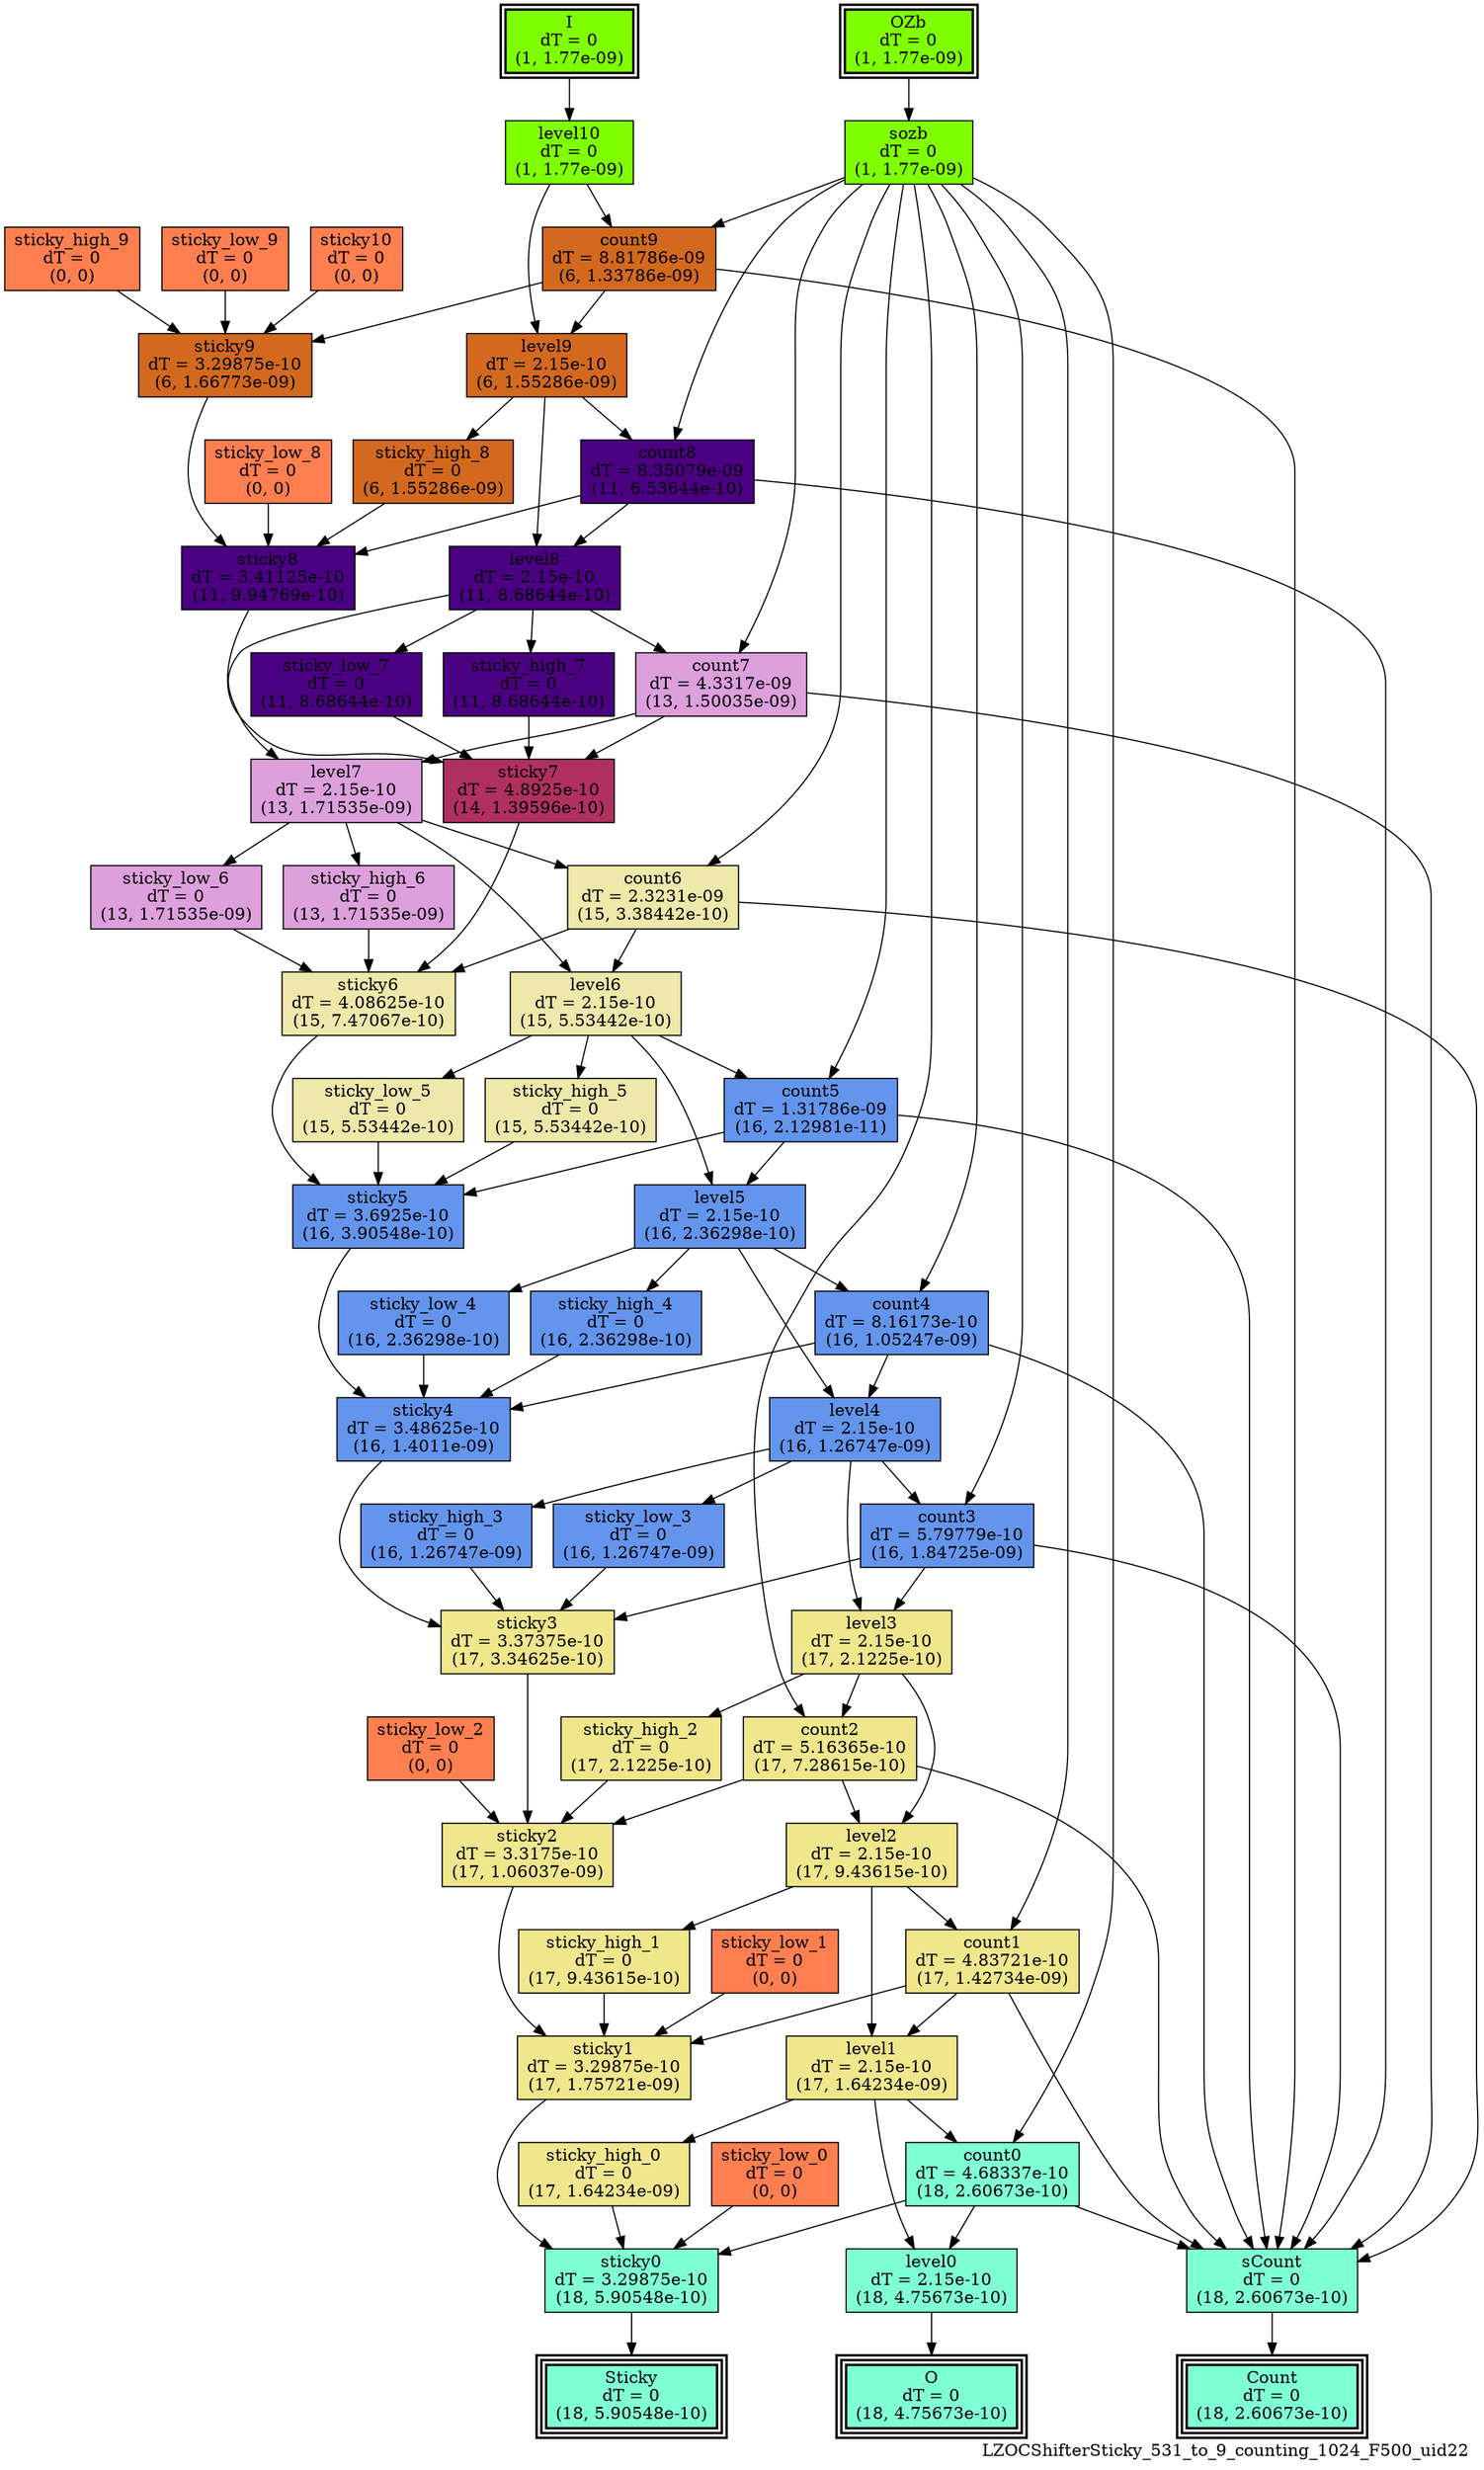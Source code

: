 digraph LZOCShifterSticky_531_to_9_counting_1024_F500_uid22
{
	//graph drawing options
	label=LZOCShifterSticky_531_to_9_counting_1024_F500_uid22;
	labelloc=bottom;
	labeljust=right;
	ratio=auto;
	nodesep=0.25;
	ranksep=0.5;

	//input/output signals of operator LZOCShifterSticky_531_to_9_counting_1024_F500_uid22
	I__LZOCShifterSticky_531_to_9_counting_1024_F500_uid22 [ label="I\ndT = 0\n(1, 1.77e-09)", shape=box, color=black, style="bold, filled", fillcolor=chartreuse, peripheries=2 ];
	OZb__LZOCShifterSticky_531_to_9_counting_1024_F500_uid22 [ label="OZb\ndT = 0\n(1, 1.77e-09)", shape=box, color=black, style="bold, filled", fillcolor=chartreuse, peripheries=2 ];
	Count__LZOCShifterSticky_531_to_9_counting_1024_F500_uid22 [ label="Count\ndT = 0\n(18, 2.60673e-10)", shape=box, color=black, style="bold, filled", fillcolor=aquamarine, peripheries=3 ];
	O__LZOCShifterSticky_531_to_9_counting_1024_F500_uid22 [ label="O\ndT = 0\n(18, 4.75673e-10)", shape=box, color=black, style="bold, filled", fillcolor=aquamarine, peripheries=3 ];
	Sticky__LZOCShifterSticky_531_to_9_counting_1024_F500_uid22 [ label="Sticky\ndT = 0\n(18, 5.90548e-10)", shape=box, color=black, style="bold, filled", fillcolor=aquamarine, peripheries=3 ];
	{rank=same I__LZOCShifterSticky_531_to_9_counting_1024_F500_uid22, OZb__LZOCShifterSticky_531_to_9_counting_1024_F500_uid22};
	{rank=same Count__LZOCShifterSticky_531_to_9_counting_1024_F500_uid22, O__LZOCShifterSticky_531_to_9_counting_1024_F500_uid22, Sticky__LZOCShifterSticky_531_to_9_counting_1024_F500_uid22};
	//internal signals of operator LZOCShifterSticky_531_to_9_counting_1024_F500_uid22
	level10__LZOCShifterSticky_531_to_9_counting_1024_F500_uid22 [ label="level10\ndT = 0\n(1, 1.77e-09)", shape=box, color=black, style=filled, fillcolor=chartreuse, peripheries=1 ];
	sozb__LZOCShifterSticky_531_to_9_counting_1024_F500_uid22 [ label="sozb\ndT = 0\n(1, 1.77e-09)", shape=box, color=black, style=filled, fillcolor=chartreuse, peripheries=1 ];
	sticky10__LZOCShifterSticky_531_to_9_counting_1024_F500_uid22 [ label="sticky10\ndT = 0\n(0, 0)", shape=box, color=black, style=filled, fillcolor=coral, peripheries=1 ];
	count9__LZOCShifterSticky_531_to_9_counting_1024_F500_uid22 [ label="count9\ndT = 8.81786e-09\n(6, 1.33786e-09)", shape=box, color=black, style=filled, fillcolor=chocolate, peripheries=1 ];
	level9__LZOCShifterSticky_531_to_9_counting_1024_F500_uid22 [ label="level9\ndT = 2.15e-10\n(6, 1.55286e-09)", shape=box, color=black, style=filled, fillcolor=chocolate, peripheries=1 ];
	sticky_high_9__LZOCShifterSticky_531_to_9_counting_1024_F500_uid22 [ label="sticky_high_9\ndT = 0\n(0, 0)", shape=box, color=black, style=filled, fillcolor=coral, peripheries=1 ];
	sticky_low_9__LZOCShifterSticky_531_to_9_counting_1024_F500_uid22 [ label="sticky_low_9\ndT = 0\n(0, 0)", shape=box, color=black, style=filled, fillcolor=coral, peripheries=1 ];
	sticky9__LZOCShifterSticky_531_to_9_counting_1024_F500_uid22 [ label="sticky9\ndT = 3.29875e-10\n(6, 1.66773e-09)", shape=box, color=black, style=filled, fillcolor=chocolate, peripheries=1 ];
	count8__LZOCShifterSticky_531_to_9_counting_1024_F500_uid22 [ label="count8\ndT = 8.35079e-09\n(11, 6.53644e-10)", shape=box, color=black, style=filled, fillcolor=indigo, peripheries=1 ];
	level8__LZOCShifterSticky_531_to_9_counting_1024_F500_uid22 [ label="level8\ndT = 2.15e-10\n(11, 8.68644e-10)", shape=box, color=black, style=filled, fillcolor=indigo, peripheries=1 ];
	sticky_high_8__LZOCShifterSticky_531_to_9_counting_1024_F500_uid22 [ label="sticky_high_8\ndT = 0\n(6, 1.55286e-09)", shape=box, color=black, style=filled, fillcolor=chocolate, peripheries=1 ];
	sticky_low_8__LZOCShifterSticky_531_to_9_counting_1024_F500_uid22 [ label="sticky_low_8\ndT = 0\n(0, 0)", shape=box, color=black, style=filled, fillcolor=coral, peripheries=1 ];
	sticky8__LZOCShifterSticky_531_to_9_counting_1024_F500_uid22 [ label="sticky8\ndT = 3.41125e-10\n(11, 9.94769e-10)", shape=box, color=black, style=filled, fillcolor=indigo, peripheries=1 ];
	count7__LZOCShifterSticky_531_to_9_counting_1024_F500_uid22 [ label="count7\ndT = 4.3317e-09\n(13, 1.50035e-09)", shape=box, color=black, style=filled, fillcolor=plum, peripheries=1 ];
	level7__LZOCShifterSticky_531_to_9_counting_1024_F500_uid22 [ label="level7\ndT = 2.15e-10\n(13, 1.71535e-09)", shape=box, color=black, style=filled, fillcolor=plum, peripheries=1 ];
	sticky_high_7__LZOCShifterSticky_531_to_9_counting_1024_F500_uid22 [ label="sticky_high_7\ndT = 0\n(11, 8.68644e-10)", shape=box, color=black, style=filled, fillcolor=indigo, peripheries=1 ];
	sticky_low_7__LZOCShifterSticky_531_to_9_counting_1024_F500_uid22 [ label="sticky_low_7\ndT = 0\n(11, 8.68644e-10)", shape=box, color=black, style=filled, fillcolor=indigo, peripheries=1 ];
	sticky7__LZOCShifterSticky_531_to_9_counting_1024_F500_uid22 [ label="sticky7\ndT = 4.8925e-10\n(14, 1.39596e-10)", shape=box, color=black, style=filled, fillcolor=maroon, peripheries=1 ];
	count6__LZOCShifterSticky_531_to_9_counting_1024_F500_uid22 [ label="count6\ndT = 2.3231e-09\n(15, 3.38442e-10)", shape=box, color=black, style=filled, fillcolor=palegoldenrod, peripheries=1 ];
	level6__LZOCShifterSticky_531_to_9_counting_1024_F500_uid22 [ label="level6\ndT = 2.15e-10\n(15, 5.53442e-10)", shape=box, color=black, style=filled, fillcolor=palegoldenrod, peripheries=1 ];
	sticky_high_6__LZOCShifterSticky_531_to_9_counting_1024_F500_uid22 [ label="sticky_high_6\ndT = 0\n(13, 1.71535e-09)", shape=box, color=black, style=filled, fillcolor=plum, peripheries=1 ];
	sticky_low_6__LZOCShifterSticky_531_to_9_counting_1024_F500_uid22 [ label="sticky_low_6\ndT = 0\n(13, 1.71535e-09)", shape=box, color=black, style=filled, fillcolor=plum, peripheries=1 ];
	sticky6__LZOCShifterSticky_531_to_9_counting_1024_F500_uid22 [ label="sticky6\ndT = 4.08625e-10\n(15, 7.47067e-10)", shape=box, color=black, style=filled, fillcolor=palegoldenrod, peripheries=1 ];
	count5__LZOCShifterSticky_531_to_9_counting_1024_F500_uid22 [ label="count5\ndT = 1.31786e-09\n(16, 2.12981e-11)", shape=box, color=black, style=filled, fillcolor=cornflowerblue, peripheries=1 ];
	level5__LZOCShifterSticky_531_to_9_counting_1024_F500_uid22 [ label="level5\ndT = 2.15e-10\n(16, 2.36298e-10)", shape=box, color=black, style=filled, fillcolor=cornflowerblue, peripheries=1 ];
	sticky_high_5__LZOCShifterSticky_531_to_9_counting_1024_F500_uid22 [ label="sticky_high_5\ndT = 0\n(15, 5.53442e-10)", shape=box, color=black, style=filled, fillcolor=palegoldenrod, peripheries=1 ];
	sticky_low_5__LZOCShifterSticky_531_to_9_counting_1024_F500_uid22 [ label="sticky_low_5\ndT = 0\n(15, 5.53442e-10)", shape=box, color=black, style=filled, fillcolor=palegoldenrod, peripheries=1 ];
	sticky5__LZOCShifterSticky_531_to_9_counting_1024_F500_uid22 [ label="sticky5\ndT = 3.6925e-10\n(16, 3.90548e-10)", shape=box, color=black, style=filled, fillcolor=cornflowerblue, peripheries=1 ];
	count4__LZOCShifterSticky_531_to_9_counting_1024_F500_uid22 [ label="count4\ndT = 8.16173e-10\n(16, 1.05247e-09)", shape=box, color=black, style=filled, fillcolor=cornflowerblue, peripheries=1 ];
	level4__LZOCShifterSticky_531_to_9_counting_1024_F500_uid22 [ label="level4\ndT = 2.15e-10\n(16, 1.26747e-09)", shape=box, color=black, style=filled, fillcolor=cornflowerblue, peripheries=1 ];
	sticky_high_4__LZOCShifterSticky_531_to_9_counting_1024_F500_uid22 [ label="sticky_high_4\ndT = 0\n(16, 2.36298e-10)", shape=box, color=black, style=filled, fillcolor=cornflowerblue, peripheries=1 ];
	sticky_low_4__LZOCShifterSticky_531_to_9_counting_1024_F500_uid22 [ label="sticky_low_4\ndT = 0\n(16, 2.36298e-10)", shape=box, color=black, style=filled, fillcolor=cornflowerblue, peripheries=1 ];
	sticky4__LZOCShifterSticky_531_to_9_counting_1024_F500_uid22 [ label="sticky4\ndT = 3.48625e-10\n(16, 1.4011e-09)", shape=box, color=black, style=filled, fillcolor=cornflowerblue, peripheries=1 ];
	count3__LZOCShifterSticky_531_to_9_counting_1024_F500_uid22 [ label="count3\ndT = 5.79779e-10\n(16, 1.84725e-09)", shape=box, color=black, style=filled, fillcolor=cornflowerblue, peripheries=1 ];
	level3__LZOCShifterSticky_531_to_9_counting_1024_F500_uid22 [ label="level3\ndT = 2.15e-10\n(17, 2.1225e-10)", shape=box, color=black, style=filled, fillcolor=khaki, peripheries=1 ];
	sticky_high_3__LZOCShifterSticky_531_to_9_counting_1024_F500_uid22 [ label="sticky_high_3\ndT = 0\n(16, 1.26747e-09)", shape=box, color=black, style=filled, fillcolor=cornflowerblue, peripheries=1 ];
	sticky_low_3__LZOCShifterSticky_531_to_9_counting_1024_F500_uid22 [ label="sticky_low_3\ndT = 0\n(16, 1.26747e-09)", shape=box, color=black, style=filled, fillcolor=cornflowerblue, peripheries=1 ];
	sticky3__LZOCShifterSticky_531_to_9_counting_1024_F500_uid22 [ label="sticky3\ndT = 3.37375e-10\n(17, 3.34625e-10)", shape=box, color=black, style=filled, fillcolor=khaki, peripheries=1 ];
	count2__LZOCShifterSticky_531_to_9_counting_1024_F500_uid22 [ label="count2\ndT = 5.16365e-10\n(17, 7.28615e-10)", shape=box, color=black, style=filled, fillcolor=khaki, peripheries=1 ];
	level2__LZOCShifterSticky_531_to_9_counting_1024_F500_uid22 [ label="level2\ndT = 2.15e-10\n(17, 9.43615e-10)", shape=box, color=black, style=filled, fillcolor=khaki, peripheries=1 ];
	sticky_high_2__LZOCShifterSticky_531_to_9_counting_1024_F500_uid22 [ label="sticky_high_2\ndT = 0\n(17, 2.1225e-10)", shape=box, color=black, style=filled, fillcolor=khaki, peripheries=1 ];
	sticky_low_2__LZOCShifterSticky_531_to_9_counting_1024_F500_uid22 [ label="sticky_low_2\ndT = 0\n(0, 0)", shape=box, color=black, style=filled, fillcolor=coral, peripheries=1 ];
	sticky2__LZOCShifterSticky_531_to_9_counting_1024_F500_uid22 [ label="sticky2\ndT = 3.3175e-10\n(17, 1.06037e-09)", shape=box, color=black, style=filled, fillcolor=khaki, peripheries=1 ];
	count1__LZOCShifterSticky_531_to_9_counting_1024_F500_uid22 [ label="count1\ndT = 4.83721e-10\n(17, 1.42734e-09)", shape=box, color=black, style=filled, fillcolor=khaki, peripheries=1 ];
	level1__LZOCShifterSticky_531_to_9_counting_1024_F500_uid22 [ label="level1\ndT = 2.15e-10\n(17, 1.64234e-09)", shape=box, color=black, style=filled, fillcolor=khaki, peripheries=1 ];
	sticky_high_1__LZOCShifterSticky_531_to_9_counting_1024_F500_uid22 [ label="sticky_high_1\ndT = 0\n(17, 9.43615e-10)", shape=box, color=black, style=filled, fillcolor=khaki, peripheries=1 ];
	sticky_low_1__LZOCShifterSticky_531_to_9_counting_1024_F500_uid22 [ label="sticky_low_1\ndT = 0\n(0, 0)", shape=box, color=black, style=filled, fillcolor=coral, peripheries=1 ];
	sticky1__LZOCShifterSticky_531_to_9_counting_1024_F500_uid22 [ label="sticky1\ndT = 3.29875e-10\n(17, 1.75721e-09)", shape=box, color=black, style=filled, fillcolor=khaki, peripheries=1 ];
	count0__LZOCShifterSticky_531_to_9_counting_1024_F500_uid22 [ label="count0\ndT = 4.68337e-10\n(18, 2.60673e-10)", shape=box, color=black, style=filled, fillcolor=aquamarine, peripheries=1 ];
	level0__LZOCShifterSticky_531_to_9_counting_1024_F500_uid22 [ label="level0\ndT = 2.15e-10\n(18, 4.75673e-10)", shape=box, color=black, style=filled, fillcolor=aquamarine, peripheries=1 ];
	sticky_high_0__LZOCShifterSticky_531_to_9_counting_1024_F500_uid22 [ label="sticky_high_0\ndT = 0\n(17, 1.64234e-09)", shape=box, color=black, style=filled, fillcolor=khaki, peripheries=1 ];
	sticky_low_0__LZOCShifterSticky_531_to_9_counting_1024_F500_uid22 [ label="sticky_low_0\ndT = 0\n(0, 0)", shape=box, color=black, style=filled, fillcolor=coral, peripheries=1 ];
	sticky0__LZOCShifterSticky_531_to_9_counting_1024_F500_uid22 [ label="sticky0\ndT = 3.29875e-10\n(18, 5.90548e-10)", shape=box, color=black, style=filled, fillcolor=aquamarine, peripheries=1 ];
	sCount__LZOCShifterSticky_531_to_9_counting_1024_F500_uid22 [ label="sCount\ndT = 0\n(18, 2.60673e-10)", shape=box, color=black, style=filled, fillcolor=aquamarine, peripheries=1 ];

	//subcomponents of operator LZOCShifterSticky_531_to_9_counting_1024_F500_uid22

	//input and internal signal connections of operator LZOCShifterSticky_531_to_9_counting_1024_F500_uid22
	I__LZOCShifterSticky_531_to_9_counting_1024_F500_uid22 -> level10__LZOCShifterSticky_531_to_9_counting_1024_F500_uid22 [ arrowhead=normal, arrowsize=1.0, arrowtail=normal, color=black, dir=forward  ];
	OZb__LZOCShifterSticky_531_to_9_counting_1024_F500_uid22 -> sozb__LZOCShifterSticky_531_to_9_counting_1024_F500_uid22 [ arrowhead=normal, arrowsize=1.0, arrowtail=normal, color=black, dir=forward  ];
	level10__LZOCShifterSticky_531_to_9_counting_1024_F500_uid22 -> count9__LZOCShifterSticky_531_to_9_counting_1024_F500_uid22 [ arrowhead=normal, arrowsize=1.0, arrowtail=normal, color=black, dir=forward  ];
	level10__LZOCShifterSticky_531_to_9_counting_1024_F500_uid22 -> level9__LZOCShifterSticky_531_to_9_counting_1024_F500_uid22 [ arrowhead=normal, arrowsize=1.0, arrowtail=normal, color=black, dir=forward  ];
	sozb__LZOCShifterSticky_531_to_9_counting_1024_F500_uid22 -> count9__LZOCShifterSticky_531_to_9_counting_1024_F500_uid22 [ arrowhead=normal, arrowsize=1.0, arrowtail=normal, color=black, dir=forward  ];
	sozb__LZOCShifterSticky_531_to_9_counting_1024_F500_uid22 -> count8__LZOCShifterSticky_531_to_9_counting_1024_F500_uid22 [ arrowhead=normal, arrowsize=1.0, arrowtail=normal, color=black, dir=forward  ];
	sozb__LZOCShifterSticky_531_to_9_counting_1024_F500_uid22 -> count7__LZOCShifterSticky_531_to_9_counting_1024_F500_uid22 [ arrowhead=normal, arrowsize=1.0, arrowtail=normal, color=black, dir=forward  ];
	sozb__LZOCShifterSticky_531_to_9_counting_1024_F500_uid22 -> count6__LZOCShifterSticky_531_to_9_counting_1024_F500_uid22 [ arrowhead=normal, arrowsize=1.0, arrowtail=normal, color=black, dir=forward  ];
	sozb__LZOCShifterSticky_531_to_9_counting_1024_F500_uid22 -> count5__LZOCShifterSticky_531_to_9_counting_1024_F500_uid22 [ arrowhead=normal, arrowsize=1.0, arrowtail=normal, color=black, dir=forward  ];
	sozb__LZOCShifterSticky_531_to_9_counting_1024_F500_uid22 -> count4__LZOCShifterSticky_531_to_9_counting_1024_F500_uid22 [ arrowhead=normal, arrowsize=1.0, arrowtail=normal, color=black, dir=forward  ];
	sozb__LZOCShifterSticky_531_to_9_counting_1024_F500_uid22 -> count3__LZOCShifterSticky_531_to_9_counting_1024_F500_uid22 [ arrowhead=normal, arrowsize=1.0, arrowtail=normal, color=black, dir=forward  ];
	sozb__LZOCShifterSticky_531_to_9_counting_1024_F500_uid22 -> count2__LZOCShifterSticky_531_to_9_counting_1024_F500_uid22 [ arrowhead=normal, arrowsize=1.0, arrowtail=normal, color=black, dir=forward  ];
	sozb__LZOCShifterSticky_531_to_9_counting_1024_F500_uid22 -> count1__LZOCShifterSticky_531_to_9_counting_1024_F500_uid22 [ arrowhead=normal, arrowsize=1.0, arrowtail=normal, color=black, dir=forward  ];
	sozb__LZOCShifterSticky_531_to_9_counting_1024_F500_uid22 -> count0__LZOCShifterSticky_531_to_9_counting_1024_F500_uid22 [ arrowhead=normal, arrowsize=1.0, arrowtail=normal, color=black, dir=forward  ];
	sticky10__LZOCShifterSticky_531_to_9_counting_1024_F500_uid22 -> sticky9__LZOCShifterSticky_531_to_9_counting_1024_F500_uid22 [ arrowhead=normal, arrowsize=1.0, arrowtail=normal, color=black, dir=forward  ];
	count9__LZOCShifterSticky_531_to_9_counting_1024_F500_uid22 -> level9__LZOCShifterSticky_531_to_9_counting_1024_F500_uid22 [ arrowhead=normal, arrowsize=1.0, arrowtail=normal, color=black, dir=forward  ];
	count9__LZOCShifterSticky_531_to_9_counting_1024_F500_uid22 -> sticky9__LZOCShifterSticky_531_to_9_counting_1024_F500_uid22 [ arrowhead=normal, arrowsize=1.0, arrowtail=normal, color=black, dir=forward  ];
	count9__LZOCShifterSticky_531_to_9_counting_1024_F500_uid22 -> sCount__LZOCShifterSticky_531_to_9_counting_1024_F500_uid22 [ arrowhead=normal, arrowsize=1.0, arrowtail=normal, color=black, dir=forward  ];
	level9__LZOCShifterSticky_531_to_9_counting_1024_F500_uid22 -> count8__LZOCShifterSticky_531_to_9_counting_1024_F500_uid22 [ arrowhead=normal, arrowsize=1.0, arrowtail=normal, color=black, dir=forward  ];
	level9__LZOCShifterSticky_531_to_9_counting_1024_F500_uid22 -> level8__LZOCShifterSticky_531_to_9_counting_1024_F500_uid22 [ arrowhead=normal, arrowsize=1.0, arrowtail=normal, color=black, dir=forward  ];
	level9__LZOCShifterSticky_531_to_9_counting_1024_F500_uid22 -> sticky_high_8__LZOCShifterSticky_531_to_9_counting_1024_F500_uid22 [ arrowhead=normal, arrowsize=1.0, arrowtail=normal, color=black, dir=forward  ];
	sticky_high_9__LZOCShifterSticky_531_to_9_counting_1024_F500_uid22 -> sticky9__LZOCShifterSticky_531_to_9_counting_1024_F500_uid22 [ arrowhead=normal, arrowsize=1.0, arrowtail=normal, color=black, dir=forward  ];
	sticky_low_9__LZOCShifterSticky_531_to_9_counting_1024_F500_uid22 -> sticky9__LZOCShifterSticky_531_to_9_counting_1024_F500_uid22 [ arrowhead=normal, arrowsize=1.0, arrowtail=normal, color=black, dir=forward  ];
	sticky9__LZOCShifterSticky_531_to_9_counting_1024_F500_uid22 -> sticky8__LZOCShifterSticky_531_to_9_counting_1024_F500_uid22 [ arrowhead=normal, arrowsize=1.0, arrowtail=normal, color=black, dir=forward  ];
	count8__LZOCShifterSticky_531_to_9_counting_1024_F500_uid22 -> level8__LZOCShifterSticky_531_to_9_counting_1024_F500_uid22 [ arrowhead=normal, arrowsize=1.0, arrowtail=normal, color=black, dir=forward  ];
	count8__LZOCShifterSticky_531_to_9_counting_1024_F500_uid22 -> sticky8__LZOCShifterSticky_531_to_9_counting_1024_F500_uid22 [ arrowhead=normal, arrowsize=1.0, arrowtail=normal, color=black, dir=forward  ];
	count8__LZOCShifterSticky_531_to_9_counting_1024_F500_uid22 -> sCount__LZOCShifterSticky_531_to_9_counting_1024_F500_uid22 [ arrowhead=normal, arrowsize=1.0, arrowtail=normal, color=black, dir=forward  ];
	level8__LZOCShifterSticky_531_to_9_counting_1024_F500_uid22 -> count7__LZOCShifterSticky_531_to_9_counting_1024_F500_uid22 [ arrowhead=normal, arrowsize=1.0, arrowtail=normal, color=black, dir=forward  ];
	level8__LZOCShifterSticky_531_to_9_counting_1024_F500_uid22 -> level7__LZOCShifterSticky_531_to_9_counting_1024_F500_uid22 [ arrowhead=normal, arrowsize=1.0, arrowtail=normal, color=black, dir=forward  ];
	level8__LZOCShifterSticky_531_to_9_counting_1024_F500_uid22 -> sticky_high_7__LZOCShifterSticky_531_to_9_counting_1024_F500_uid22 [ arrowhead=normal, arrowsize=1.0, arrowtail=normal, color=black, dir=forward  ];
	level8__LZOCShifterSticky_531_to_9_counting_1024_F500_uid22 -> sticky_low_7__LZOCShifterSticky_531_to_9_counting_1024_F500_uid22 [ arrowhead=normal, arrowsize=1.0, arrowtail=normal, color=black, dir=forward  ];
	sticky_high_8__LZOCShifterSticky_531_to_9_counting_1024_F500_uid22 -> sticky8__LZOCShifterSticky_531_to_9_counting_1024_F500_uid22 [ arrowhead=normal, arrowsize=1.0, arrowtail=normal, color=black, dir=forward  ];
	sticky_low_8__LZOCShifterSticky_531_to_9_counting_1024_F500_uid22 -> sticky8__LZOCShifterSticky_531_to_9_counting_1024_F500_uid22 [ arrowhead=normal, arrowsize=1.0, arrowtail=normal, color=black, dir=forward  ];
	sticky8__LZOCShifterSticky_531_to_9_counting_1024_F500_uid22 -> sticky7__LZOCShifterSticky_531_to_9_counting_1024_F500_uid22 [ arrowhead=normal, arrowsize=1.0, arrowtail=normal, color=black, dir=forward  ];
	count7__LZOCShifterSticky_531_to_9_counting_1024_F500_uid22 -> level7__LZOCShifterSticky_531_to_9_counting_1024_F500_uid22 [ arrowhead=normal, arrowsize=1.0, arrowtail=normal, color=black, dir=forward  ];
	count7__LZOCShifterSticky_531_to_9_counting_1024_F500_uid22 -> sticky7__LZOCShifterSticky_531_to_9_counting_1024_F500_uid22 [ arrowhead=normal, arrowsize=1.0, arrowtail=normal, color=black, dir=forward  ];
	count7__LZOCShifterSticky_531_to_9_counting_1024_F500_uid22 -> sCount__LZOCShifterSticky_531_to_9_counting_1024_F500_uid22 [ arrowhead=normal, arrowsize=1.0, arrowtail=normal, color=black, dir=forward  ];
	level7__LZOCShifterSticky_531_to_9_counting_1024_F500_uid22 -> count6__LZOCShifterSticky_531_to_9_counting_1024_F500_uid22 [ arrowhead=normal, arrowsize=1.0, arrowtail=normal, color=black, dir=forward  ];
	level7__LZOCShifterSticky_531_to_9_counting_1024_F500_uid22 -> level6__LZOCShifterSticky_531_to_9_counting_1024_F500_uid22 [ arrowhead=normal, arrowsize=1.0, arrowtail=normal, color=black, dir=forward  ];
	level7__LZOCShifterSticky_531_to_9_counting_1024_F500_uid22 -> sticky_high_6__LZOCShifterSticky_531_to_9_counting_1024_F500_uid22 [ arrowhead=normal, arrowsize=1.0, arrowtail=normal, color=black, dir=forward  ];
	level7__LZOCShifterSticky_531_to_9_counting_1024_F500_uid22 -> sticky_low_6__LZOCShifterSticky_531_to_9_counting_1024_F500_uid22 [ arrowhead=normal, arrowsize=1.0, arrowtail=normal, color=black, dir=forward  ];
	sticky_high_7__LZOCShifterSticky_531_to_9_counting_1024_F500_uid22 -> sticky7__LZOCShifterSticky_531_to_9_counting_1024_F500_uid22 [ arrowhead=normal, arrowsize=1.0, arrowtail=normal, color=black, dir=forward  ];
	sticky_low_7__LZOCShifterSticky_531_to_9_counting_1024_F500_uid22 -> sticky7__LZOCShifterSticky_531_to_9_counting_1024_F500_uid22 [ arrowhead=normal, arrowsize=1.0, arrowtail=normal, color=black, dir=forward  ];
	sticky7__LZOCShifterSticky_531_to_9_counting_1024_F500_uid22 -> sticky6__LZOCShifterSticky_531_to_9_counting_1024_F500_uid22 [ arrowhead=normal, arrowsize=1.0, arrowtail=normal, color=black, dir=forward  ];
	count6__LZOCShifterSticky_531_to_9_counting_1024_F500_uid22 -> level6__LZOCShifterSticky_531_to_9_counting_1024_F500_uid22 [ arrowhead=normal, arrowsize=1.0, arrowtail=normal, color=black, dir=forward  ];
	count6__LZOCShifterSticky_531_to_9_counting_1024_F500_uid22 -> sticky6__LZOCShifterSticky_531_to_9_counting_1024_F500_uid22 [ arrowhead=normal, arrowsize=1.0, arrowtail=normal, color=black, dir=forward  ];
	count6__LZOCShifterSticky_531_to_9_counting_1024_F500_uid22 -> sCount__LZOCShifterSticky_531_to_9_counting_1024_F500_uid22 [ arrowhead=normal, arrowsize=1.0, arrowtail=normal, color=black, dir=forward  ];
	level6__LZOCShifterSticky_531_to_9_counting_1024_F500_uid22 -> count5__LZOCShifterSticky_531_to_9_counting_1024_F500_uid22 [ arrowhead=normal, arrowsize=1.0, arrowtail=normal, color=black, dir=forward  ];
	level6__LZOCShifterSticky_531_to_9_counting_1024_F500_uid22 -> level5__LZOCShifterSticky_531_to_9_counting_1024_F500_uid22 [ arrowhead=normal, arrowsize=1.0, arrowtail=normal, color=black, dir=forward  ];
	level6__LZOCShifterSticky_531_to_9_counting_1024_F500_uid22 -> sticky_high_5__LZOCShifterSticky_531_to_9_counting_1024_F500_uid22 [ arrowhead=normal, arrowsize=1.0, arrowtail=normal, color=black, dir=forward  ];
	level6__LZOCShifterSticky_531_to_9_counting_1024_F500_uid22 -> sticky_low_5__LZOCShifterSticky_531_to_9_counting_1024_F500_uid22 [ arrowhead=normal, arrowsize=1.0, arrowtail=normal, color=black, dir=forward  ];
	sticky_high_6__LZOCShifterSticky_531_to_9_counting_1024_F500_uid22 -> sticky6__LZOCShifterSticky_531_to_9_counting_1024_F500_uid22 [ arrowhead=normal, arrowsize=1.0, arrowtail=normal, color=black, dir=forward  ];
	sticky_low_6__LZOCShifterSticky_531_to_9_counting_1024_F500_uid22 -> sticky6__LZOCShifterSticky_531_to_9_counting_1024_F500_uid22 [ arrowhead=normal, arrowsize=1.0, arrowtail=normal, color=black, dir=forward  ];
	sticky6__LZOCShifterSticky_531_to_9_counting_1024_F500_uid22 -> sticky5__LZOCShifterSticky_531_to_9_counting_1024_F500_uid22 [ arrowhead=normal, arrowsize=1.0, arrowtail=normal, color=black, dir=forward  ];
	count5__LZOCShifterSticky_531_to_9_counting_1024_F500_uid22 -> level5__LZOCShifterSticky_531_to_9_counting_1024_F500_uid22 [ arrowhead=normal, arrowsize=1.0, arrowtail=normal, color=black, dir=forward  ];
	count5__LZOCShifterSticky_531_to_9_counting_1024_F500_uid22 -> sticky5__LZOCShifterSticky_531_to_9_counting_1024_F500_uid22 [ arrowhead=normal, arrowsize=1.0, arrowtail=normal, color=black, dir=forward  ];
	count5__LZOCShifterSticky_531_to_9_counting_1024_F500_uid22 -> sCount__LZOCShifterSticky_531_to_9_counting_1024_F500_uid22 [ arrowhead=normal, arrowsize=1.0, arrowtail=normal, color=black, dir=forward  ];
	level5__LZOCShifterSticky_531_to_9_counting_1024_F500_uid22 -> count4__LZOCShifterSticky_531_to_9_counting_1024_F500_uid22 [ arrowhead=normal, arrowsize=1.0, arrowtail=normal, color=black, dir=forward  ];
	level5__LZOCShifterSticky_531_to_9_counting_1024_F500_uid22 -> level4__LZOCShifterSticky_531_to_9_counting_1024_F500_uid22 [ arrowhead=normal, arrowsize=1.0, arrowtail=normal, color=black, dir=forward  ];
	level5__LZOCShifterSticky_531_to_9_counting_1024_F500_uid22 -> sticky_high_4__LZOCShifterSticky_531_to_9_counting_1024_F500_uid22 [ arrowhead=normal, arrowsize=1.0, arrowtail=normal, color=black, dir=forward  ];
	level5__LZOCShifterSticky_531_to_9_counting_1024_F500_uid22 -> sticky_low_4__LZOCShifterSticky_531_to_9_counting_1024_F500_uid22 [ arrowhead=normal, arrowsize=1.0, arrowtail=normal, color=black, dir=forward  ];
	sticky_high_5__LZOCShifterSticky_531_to_9_counting_1024_F500_uid22 -> sticky5__LZOCShifterSticky_531_to_9_counting_1024_F500_uid22 [ arrowhead=normal, arrowsize=1.0, arrowtail=normal, color=black, dir=forward  ];
	sticky_low_5__LZOCShifterSticky_531_to_9_counting_1024_F500_uid22 -> sticky5__LZOCShifterSticky_531_to_9_counting_1024_F500_uid22 [ arrowhead=normal, arrowsize=1.0, arrowtail=normal, color=black, dir=forward  ];
	sticky5__LZOCShifterSticky_531_to_9_counting_1024_F500_uid22 -> sticky4__LZOCShifterSticky_531_to_9_counting_1024_F500_uid22 [ arrowhead=normal, arrowsize=1.0, arrowtail=normal, color=black, dir=forward  ];
	count4__LZOCShifterSticky_531_to_9_counting_1024_F500_uid22 -> level4__LZOCShifterSticky_531_to_9_counting_1024_F500_uid22 [ arrowhead=normal, arrowsize=1.0, arrowtail=normal, color=black, dir=forward  ];
	count4__LZOCShifterSticky_531_to_9_counting_1024_F500_uid22 -> sticky4__LZOCShifterSticky_531_to_9_counting_1024_F500_uid22 [ arrowhead=normal, arrowsize=1.0, arrowtail=normal, color=black, dir=forward  ];
	count4__LZOCShifterSticky_531_to_9_counting_1024_F500_uid22 -> sCount__LZOCShifterSticky_531_to_9_counting_1024_F500_uid22 [ arrowhead=normal, arrowsize=1.0, arrowtail=normal, color=black, dir=forward  ];
	level4__LZOCShifterSticky_531_to_9_counting_1024_F500_uid22 -> count3__LZOCShifterSticky_531_to_9_counting_1024_F500_uid22 [ arrowhead=normal, arrowsize=1.0, arrowtail=normal, color=black, dir=forward  ];
	level4__LZOCShifterSticky_531_to_9_counting_1024_F500_uid22 -> level3__LZOCShifterSticky_531_to_9_counting_1024_F500_uid22 [ arrowhead=normal, arrowsize=1.0, arrowtail=normal, color=black, dir=forward  ];
	level4__LZOCShifterSticky_531_to_9_counting_1024_F500_uid22 -> sticky_high_3__LZOCShifterSticky_531_to_9_counting_1024_F500_uid22 [ arrowhead=normal, arrowsize=1.0, arrowtail=normal, color=black, dir=forward  ];
	level4__LZOCShifterSticky_531_to_9_counting_1024_F500_uid22 -> sticky_low_3__LZOCShifterSticky_531_to_9_counting_1024_F500_uid22 [ arrowhead=normal, arrowsize=1.0, arrowtail=normal, color=black, dir=forward  ];
	sticky_high_4__LZOCShifterSticky_531_to_9_counting_1024_F500_uid22 -> sticky4__LZOCShifterSticky_531_to_9_counting_1024_F500_uid22 [ arrowhead=normal, arrowsize=1.0, arrowtail=normal, color=black, dir=forward  ];
	sticky_low_4__LZOCShifterSticky_531_to_9_counting_1024_F500_uid22 -> sticky4__LZOCShifterSticky_531_to_9_counting_1024_F500_uid22 [ arrowhead=normal, arrowsize=1.0, arrowtail=normal, color=black, dir=forward  ];
	sticky4__LZOCShifterSticky_531_to_9_counting_1024_F500_uid22 -> sticky3__LZOCShifterSticky_531_to_9_counting_1024_F500_uid22 [ arrowhead=normal, arrowsize=1.0, arrowtail=normal, color=black, dir=forward  ];
	count3__LZOCShifterSticky_531_to_9_counting_1024_F500_uid22 -> level3__LZOCShifterSticky_531_to_9_counting_1024_F500_uid22 [ arrowhead=normal, arrowsize=1.0, arrowtail=normal, color=black, dir=forward  ];
	count3__LZOCShifterSticky_531_to_9_counting_1024_F500_uid22 -> sticky3__LZOCShifterSticky_531_to_9_counting_1024_F500_uid22 [ arrowhead=normal, arrowsize=1.0, arrowtail=normal, color=black, dir=forward  ];
	count3__LZOCShifterSticky_531_to_9_counting_1024_F500_uid22 -> sCount__LZOCShifterSticky_531_to_9_counting_1024_F500_uid22 [ arrowhead=normal, arrowsize=1.0, arrowtail=normal, color=black, dir=forward  ];
	level3__LZOCShifterSticky_531_to_9_counting_1024_F500_uid22 -> count2__LZOCShifterSticky_531_to_9_counting_1024_F500_uid22 [ arrowhead=normal, arrowsize=1.0, arrowtail=normal, color=black, dir=forward  ];
	level3__LZOCShifterSticky_531_to_9_counting_1024_F500_uid22 -> level2__LZOCShifterSticky_531_to_9_counting_1024_F500_uid22 [ arrowhead=normal, arrowsize=1.0, arrowtail=normal, color=black, dir=forward  ];
	level3__LZOCShifterSticky_531_to_9_counting_1024_F500_uid22 -> sticky_high_2__LZOCShifterSticky_531_to_9_counting_1024_F500_uid22 [ arrowhead=normal, arrowsize=1.0, arrowtail=normal, color=black, dir=forward  ];
	sticky_high_3__LZOCShifterSticky_531_to_9_counting_1024_F500_uid22 -> sticky3__LZOCShifterSticky_531_to_9_counting_1024_F500_uid22 [ arrowhead=normal, arrowsize=1.0, arrowtail=normal, color=black, dir=forward  ];
	sticky_low_3__LZOCShifterSticky_531_to_9_counting_1024_F500_uid22 -> sticky3__LZOCShifterSticky_531_to_9_counting_1024_F500_uid22 [ arrowhead=normal, arrowsize=1.0, arrowtail=normal, color=black, dir=forward  ];
	sticky3__LZOCShifterSticky_531_to_9_counting_1024_F500_uid22 -> sticky2__LZOCShifterSticky_531_to_9_counting_1024_F500_uid22 [ arrowhead=normal, arrowsize=1.0, arrowtail=normal, color=black, dir=forward  ];
	count2__LZOCShifterSticky_531_to_9_counting_1024_F500_uid22 -> level2__LZOCShifterSticky_531_to_9_counting_1024_F500_uid22 [ arrowhead=normal, arrowsize=1.0, arrowtail=normal, color=black, dir=forward  ];
	count2__LZOCShifterSticky_531_to_9_counting_1024_F500_uid22 -> sticky2__LZOCShifterSticky_531_to_9_counting_1024_F500_uid22 [ arrowhead=normal, arrowsize=1.0, arrowtail=normal, color=black, dir=forward  ];
	count2__LZOCShifterSticky_531_to_9_counting_1024_F500_uid22 -> sCount__LZOCShifterSticky_531_to_9_counting_1024_F500_uid22 [ arrowhead=normal, arrowsize=1.0, arrowtail=normal, color=black, dir=forward  ];
	level2__LZOCShifterSticky_531_to_9_counting_1024_F500_uid22 -> count1__LZOCShifterSticky_531_to_9_counting_1024_F500_uid22 [ arrowhead=normal, arrowsize=1.0, arrowtail=normal, color=black, dir=forward  ];
	level2__LZOCShifterSticky_531_to_9_counting_1024_F500_uid22 -> level1__LZOCShifterSticky_531_to_9_counting_1024_F500_uid22 [ arrowhead=normal, arrowsize=1.0, arrowtail=normal, color=black, dir=forward  ];
	level2__LZOCShifterSticky_531_to_9_counting_1024_F500_uid22 -> sticky_high_1__LZOCShifterSticky_531_to_9_counting_1024_F500_uid22 [ arrowhead=normal, arrowsize=1.0, arrowtail=normal, color=black, dir=forward  ];
	sticky_high_2__LZOCShifterSticky_531_to_9_counting_1024_F500_uid22 -> sticky2__LZOCShifterSticky_531_to_9_counting_1024_F500_uid22 [ arrowhead=normal, arrowsize=1.0, arrowtail=normal, color=black, dir=forward  ];
	sticky_low_2__LZOCShifterSticky_531_to_9_counting_1024_F500_uid22 -> sticky2__LZOCShifterSticky_531_to_9_counting_1024_F500_uid22 [ arrowhead=normal, arrowsize=1.0, arrowtail=normal, color=black, dir=forward  ];
	sticky2__LZOCShifterSticky_531_to_9_counting_1024_F500_uid22 -> sticky1__LZOCShifterSticky_531_to_9_counting_1024_F500_uid22 [ arrowhead=normal, arrowsize=1.0, arrowtail=normal, color=black, dir=forward  ];
	count1__LZOCShifterSticky_531_to_9_counting_1024_F500_uid22 -> level1__LZOCShifterSticky_531_to_9_counting_1024_F500_uid22 [ arrowhead=normal, arrowsize=1.0, arrowtail=normal, color=black, dir=forward  ];
	count1__LZOCShifterSticky_531_to_9_counting_1024_F500_uid22 -> sticky1__LZOCShifterSticky_531_to_9_counting_1024_F500_uid22 [ arrowhead=normal, arrowsize=1.0, arrowtail=normal, color=black, dir=forward  ];
	count1__LZOCShifterSticky_531_to_9_counting_1024_F500_uid22 -> sCount__LZOCShifterSticky_531_to_9_counting_1024_F500_uid22 [ arrowhead=normal, arrowsize=1.0, arrowtail=normal, color=black, dir=forward  ];
	level1__LZOCShifterSticky_531_to_9_counting_1024_F500_uid22 -> count0__LZOCShifterSticky_531_to_9_counting_1024_F500_uid22 [ arrowhead=normal, arrowsize=1.0, arrowtail=normal, color=black, dir=forward  ];
	level1__LZOCShifterSticky_531_to_9_counting_1024_F500_uid22 -> level0__LZOCShifterSticky_531_to_9_counting_1024_F500_uid22 [ arrowhead=normal, arrowsize=1.0, arrowtail=normal, color=black, dir=forward  ];
	level1__LZOCShifterSticky_531_to_9_counting_1024_F500_uid22 -> sticky_high_0__LZOCShifterSticky_531_to_9_counting_1024_F500_uid22 [ arrowhead=normal, arrowsize=1.0, arrowtail=normal, color=black, dir=forward  ];
	sticky_high_1__LZOCShifterSticky_531_to_9_counting_1024_F500_uid22 -> sticky1__LZOCShifterSticky_531_to_9_counting_1024_F500_uid22 [ arrowhead=normal, arrowsize=1.0, arrowtail=normal, color=black, dir=forward  ];
	sticky_low_1__LZOCShifterSticky_531_to_9_counting_1024_F500_uid22 -> sticky1__LZOCShifterSticky_531_to_9_counting_1024_F500_uid22 [ arrowhead=normal, arrowsize=1.0, arrowtail=normal, color=black, dir=forward  ];
	sticky1__LZOCShifterSticky_531_to_9_counting_1024_F500_uid22 -> sticky0__LZOCShifterSticky_531_to_9_counting_1024_F500_uid22 [ arrowhead=normal, arrowsize=1.0, arrowtail=normal, color=black, dir=forward  ];
	count0__LZOCShifterSticky_531_to_9_counting_1024_F500_uid22 -> level0__LZOCShifterSticky_531_to_9_counting_1024_F500_uid22 [ arrowhead=normal, arrowsize=1.0, arrowtail=normal, color=black, dir=forward  ];
	count0__LZOCShifterSticky_531_to_9_counting_1024_F500_uid22 -> sticky0__LZOCShifterSticky_531_to_9_counting_1024_F500_uid22 [ arrowhead=normal, arrowsize=1.0, arrowtail=normal, color=black, dir=forward  ];
	count0__LZOCShifterSticky_531_to_9_counting_1024_F500_uid22 -> sCount__LZOCShifterSticky_531_to_9_counting_1024_F500_uid22 [ arrowhead=normal, arrowsize=1.0, arrowtail=normal, color=black, dir=forward  ];
	level0__LZOCShifterSticky_531_to_9_counting_1024_F500_uid22 -> O__LZOCShifterSticky_531_to_9_counting_1024_F500_uid22 [ arrowhead=normal, arrowsize=1.0, arrowtail=normal, color=black, dir=forward  ];
	sticky_high_0__LZOCShifterSticky_531_to_9_counting_1024_F500_uid22 -> sticky0__LZOCShifterSticky_531_to_9_counting_1024_F500_uid22 [ arrowhead=normal, arrowsize=1.0, arrowtail=normal, color=black, dir=forward  ];
	sticky_low_0__LZOCShifterSticky_531_to_9_counting_1024_F500_uid22 -> sticky0__LZOCShifterSticky_531_to_9_counting_1024_F500_uid22 [ arrowhead=normal, arrowsize=1.0, arrowtail=normal, color=black, dir=forward  ];
	sticky0__LZOCShifterSticky_531_to_9_counting_1024_F500_uid22 -> Sticky__LZOCShifterSticky_531_to_9_counting_1024_F500_uid22 [ arrowhead=normal, arrowsize=1.0, arrowtail=normal, color=black, dir=forward  ];
	sCount__LZOCShifterSticky_531_to_9_counting_1024_F500_uid22 -> Count__LZOCShifterSticky_531_to_9_counting_1024_F500_uid22 [ arrowhead=normal, arrowsize=1.0, arrowtail=normal, color=black, dir=forward  ];
}

